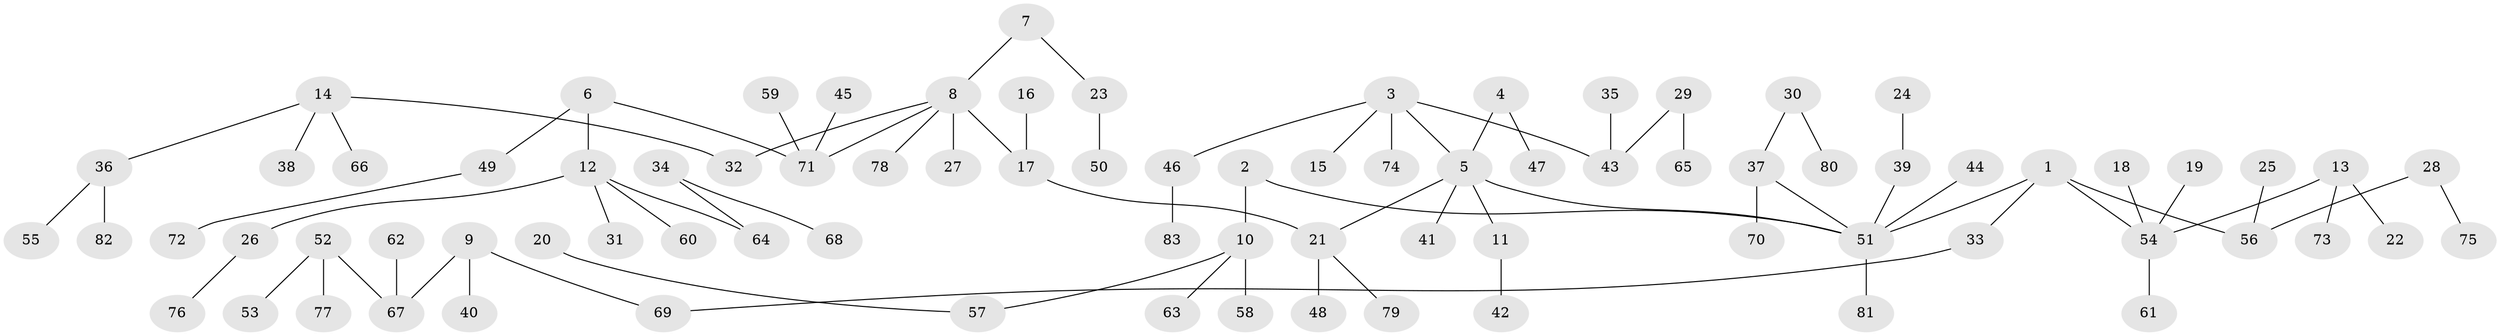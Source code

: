 // original degree distribution, {5: 0.021739130434782608, 4: 0.07246376811594203, 7: 0.007246376811594203, 6: 0.021739130434782608, 8: 0.007246376811594203, 2: 0.2753623188405797, 3: 0.10144927536231885, 1: 0.4927536231884058}
// Generated by graph-tools (version 1.1) at 2025/37/03/04/25 23:37:25]
// undirected, 83 vertices, 82 edges
graph export_dot {
  node [color=gray90,style=filled];
  1;
  2;
  3;
  4;
  5;
  6;
  7;
  8;
  9;
  10;
  11;
  12;
  13;
  14;
  15;
  16;
  17;
  18;
  19;
  20;
  21;
  22;
  23;
  24;
  25;
  26;
  27;
  28;
  29;
  30;
  31;
  32;
  33;
  34;
  35;
  36;
  37;
  38;
  39;
  40;
  41;
  42;
  43;
  44;
  45;
  46;
  47;
  48;
  49;
  50;
  51;
  52;
  53;
  54;
  55;
  56;
  57;
  58;
  59;
  60;
  61;
  62;
  63;
  64;
  65;
  66;
  67;
  68;
  69;
  70;
  71;
  72;
  73;
  74;
  75;
  76;
  77;
  78;
  79;
  80;
  81;
  82;
  83;
  1 -- 33 [weight=1.0];
  1 -- 51 [weight=1.0];
  1 -- 54 [weight=1.0];
  1 -- 56 [weight=1.0];
  2 -- 10 [weight=1.0];
  2 -- 51 [weight=1.0];
  3 -- 5 [weight=1.0];
  3 -- 15 [weight=1.0];
  3 -- 43 [weight=1.0];
  3 -- 46 [weight=1.0];
  3 -- 74 [weight=1.0];
  4 -- 5 [weight=1.0];
  4 -- 47 [weight=1.0];
  5 -- 11 [weight=1.0];
  5 -- 21 [weight=1.0];
  5 -- 41 [weight=1.0];
  5 -- 51 [weight=1.0];
  6 -- 12 [weight=1.0];
  6 -- 49 [weight=1.0];
  6 -- 71 [weight=1.0];
  7 -- 8 [weight=1.0];
  7 -- 23 [weight=1.0];
  8 -- 17 [weight=1.0];
  8 -- 27 [weight=1.0];
  8 -- 32 [weight=1.0];
  8 -- 71 [weight=1.0];
  8 -- 78 [weight=1.0];
  9 -- 40 [weight=1.0];
  9 -- 67 [weight=1.0];
  9 -- 69 [weight=1.0];
  10 -- 57 [weight=1.0];
  10 -- 58 [weight=1.0];
  10 -- 63 [weight=1.0];
  11 -- 42 [weight=1.0];
  12 -- 26 [weight=1.0];
  12 -- 31 [weight=1.0];
  12 -- 60 [weight=1.0];
  12 -- 64 [weight=1.0];
  13 -- 22 [weight=1.0];
  13 -- 54 [weight=1.0];
  13 -- 73 [weight=1.0];
  14 -- 32 [weight=1.0];
  14 -- 36 [weight=1.0];
  14 -- 38 [weight=1.0];
  14 -- 66 [weight=1.0];
  16 -- 17 [weight=1.0];
  17 -- 21 [weight=1.0];
  18 -- 54 [weight=1.0];
  19 -- 54 [weight=1.0];
  20 -- 57 [weight=1.0];
  21 -- 48 [weight=1.0];
  21 -- 79 [weight=1.0];
  23 -- 50 [weight=1.0];
  24 -- 39 [weight=1.0];
  25 -- 56 [weight=1.0];
  26 -- 76 [weight=1.0];
  28 -- 56 [weight=1.0];
  28 -- 75 [weight=1.0];
  29 -- 43 [weight=1.0];
  29 -- 65 [weight=1.0];
  30 -- 37 [weight=1.0];
  30 -- 80 [weight=1.0];
  33 -- 69 [weight=1.0];
  34 -- 64 [weight=1.0];
  34 -- 68 [weight=1.0];
  35 -- 43 [weight=1.0];
  36 -- 55 [weight=1.0];
  36 -- 82 [weight=1.0];
  37 -- 51 [weight=1.0];
  37 -- 70 [weight=1.0];
  39 -- 51 [weight=1.0];
  44 -- 51 [weight=1.0];
  45 -- 71 [weight=1.0];
  46 -- 83 [weight=1.0];
  49 -- 72 [weight=1.0];
  51 -- 81 [weight=1.0];
  52 -- 53 [weight=1.0];
  52 -- 67 [weight=1.0];
  52 -- 77 [weight=1.0];
  54 -- 61 [weight=1.0];
  59 -- 71 [weight=1.0];
  62 -- 67 [weight=1.0];
}
